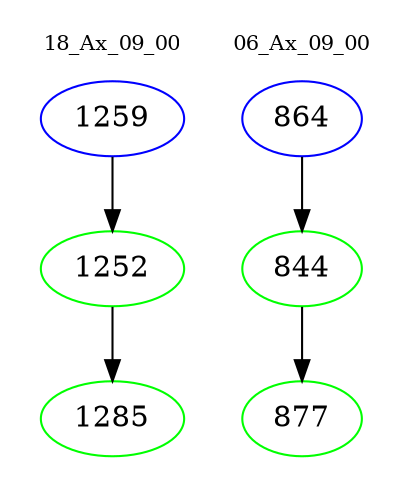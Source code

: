 digraph{
subgraph cluster_0 {
color = white
label = "18_Ax_09_00";
fontsize=10;
T0_1259 [label="1259", color="blue"]
T0_1259 -> T0_1252 [color="black"]
T0_1252 [label="1252", color="green"]
T0_1252 -> T0_1285 [color="black"]
T0_1285 [label="1285", color="green"]
}
subgraph cluster_1 {
color = white
label = "06_Ax_09_00";
fontsize=10;
T1_864 [label="864", color="blue"]
T1_864 -> T1_844 [color="black"]
T1_844 [label="844", color="green"]
T1_844 -> T1_877 [color="black"]
T1_877 [label="877", color="green"]
}
}
